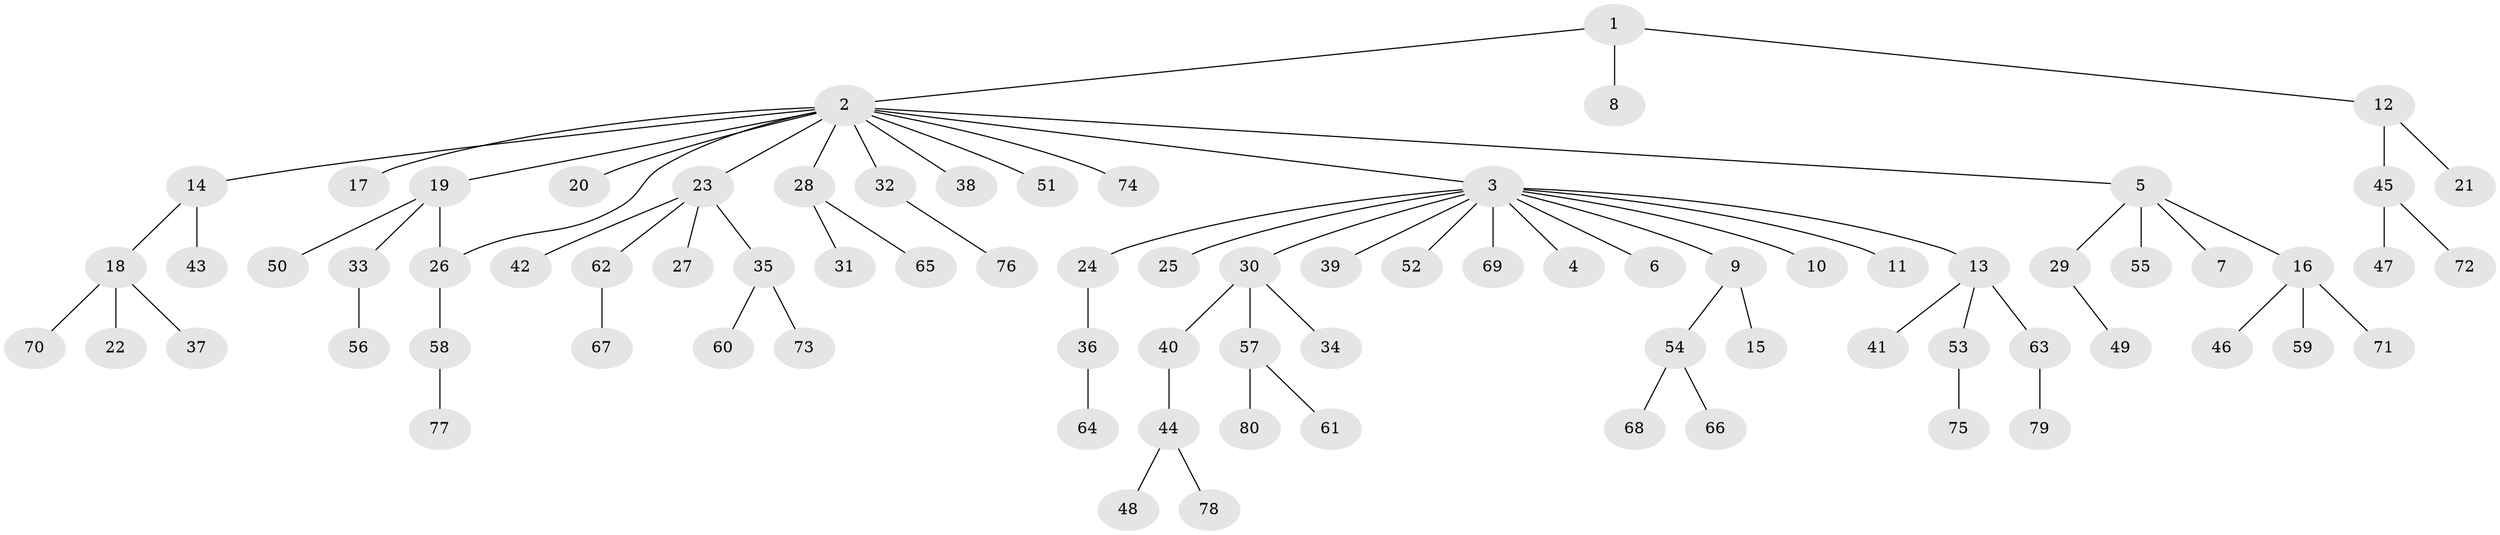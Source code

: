 // Generated by graph-tools (version 1.1) at 2025/48/03/09/25 04:48:21]
// undirected, 80 vertices, 80 edges
graph export_dot {
graph [start="1"]
  node [color=gray90,style=filled];
  1;
  2;
  3;
  4;
  5;
  6;
  7;
  8;
  9;
  10;
  11;
  12;
  13;
  14;
  15;
  16;
  17;
  18;
  19;
  20;
  21;
  22;
  23;
  24;
  25;
  26;
  27;
  28;
  29;
  30;
  31;
  32;
  33;
  34;
  35;
  36;
  37;
  38;
  39;
  40;
  41;
  42;
  43;
  44;
  45;
  46;
  47;
  48;
  49;
  50;
  51;
  52;
  53;
  54;
  55;
  56;
  57;
  58;
  59;
  60;
  61;
  62;
  63;
  64;
  65;
  66;
  67;
  68;
  69;
  70;
  71;
  72;
  73;
  74;
  75;
  76;
  77;
  78;
  79;
  80;
  1 -- 2;
  1 -- 8;
  1 -- 12;
  2 -- 3;
  2 -- 5;
  2 -- 14;
  2 -- 17;
  2 -- 19;
  2 -- 20;
  2 -- 23;
  2 -- 26;
  2 -- 28;
  2 -- 32;
  2 -- 38;
  2 -- 51;
  2 -- 74;
  3 -- 4;
  3 -- 6;
  3 -- 9;
  3 -- 10;
  3 -- 11;
  3 -- 13;
  3 -- 24;
  3 -- 25;
  3 -- 30;
  3 -- 39;
  3 -- 52;
  3 -- 69;
  5 -- 7;
  5 -- 16;
  5 -- 29;
  5 -- 55;
  9 -- 15;
  9 -- 54;
  12 -- 21;
  12 -- 45;
  13 -- 41;
  13 -- 53;
  13 -- 63;
  14 -- 18;
  14 -- 43;
  16 -- 46;
  16 -- 59;
  16 -- 71;
  18 -- 22;
  18 -- 37;
  18 -- 70;
  19 -- 26;
  19 -- 33;
  19 -- 50;
  23 -- 27;
  23 -- 35;
  23 -- 42;
  23 -- 62;
  24 -- 36;
  26 -- 58;
  28 -- 31;
  28 -- 65;
  29 -- 49;
  30 -- 34;
  30 -- 40;
  30 -- 57;
  32 -- 76;
  33 -- 56;
  35 -- 60;
  35 -- 73;
  36 -- 64;
  40 -- 44;
  44 -- 48;
  44 -- 78;
  45 -- 47;
  45 -- 72;
  53 -- 75;
  54 -- 66;
  54 -- 68;
  57 -- 61;
  57 -- 80;
  58 -- 77;
  62 -- 67;
  63 -- 79;
}
